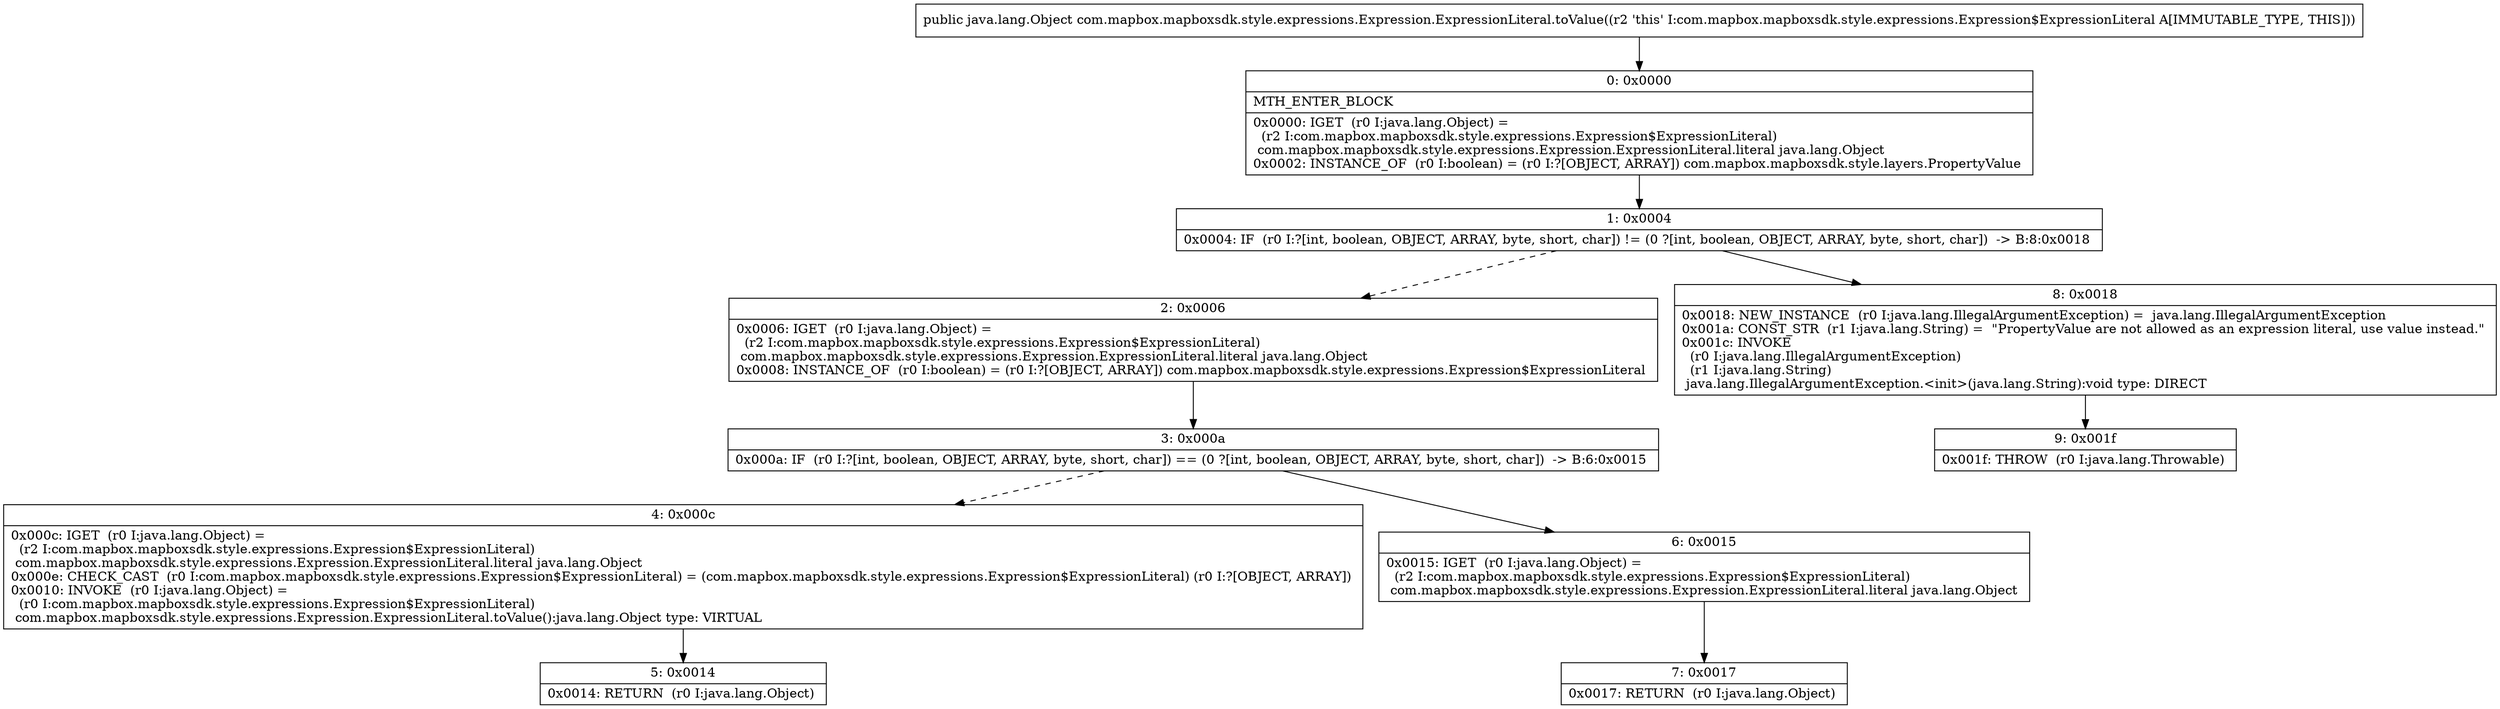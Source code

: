 digraph "CFG forcom.mapbox.mapboxsdk.style.expressions.Expression.ExpressionLiteral.toValue()Ljava\/lang\/Object;" {
Node_0 [shape=record,label="{0\:\ 0x0000|MTH_ENTER_BLOCK\l|0x0000: IGET  (r0 I:java.lang.Object) = \l  (r2 I:com.mapbox.mapboxsdk.style.expressions.Expression$ExpressionLiteral)\l com.mapbox.mapboxsdk.style.expressions.Expression.ExpressionLiteral.literal java.lang.Object \l0x0002: INSTANCE_OF  (r0 I:boolean) = (r0 I:?[OBJECT, ARRAY]) com.mapbox.mapboxsdk.style.layers.PropertyValue \l}"];
Node_1 [shape=record,label="{1\:\ 0x0004|0x0004: IF  (r0 I:?[int, boolean, OBJECT, ARRAY, byte, short, char]) != (0 ?[int, boolean, OBJECT, ARRAY, byte, short, char])  \-\> B:8:0x0018 \l}"];
Node_2 [shape=record,label="{2\:\ 0x0006|0x0006: IGET  (r0 I:java.lang.Object) = \l  (r2 I:com.mapbox.mapboxsdk.style.expressions.Expression$ExpressionLiteral)\l com.mapbox.mapboxsdk.style.expressions.Expression.ExpressionLiteral.literal java.lang.Object \l0x0008: INSTANCE_OF  (r0 I:boolean) = (r0 I:?[OBJECT, ARRAY]) com.mapbox.mapboxsdk.style.expressions.Expression$ExpressionLiteral \l}"];
Node_3 [shape=record,label="{3\:\ 0x000a|0x000a: IF  (r0 I:?[int, boolean, OBJECT, ARRAY, byte, short, char]) == (0 ?[int, boolean, OBJECT, ARRAY, byte, short, char])  \-\> B:6:0x0015 \l}"];
Node_4 [shape=record,label="{4\:\ 0x000c|0x000c: IGET  (r0 I:java.lang.Object) = \l  (r2 I:com.mapbox.mapboxsdk.style.expressions.Expression$ExpressionLiteral)\l com.mapbox.mapboxsdk.style.expressions.Expression.ExpressionLiteral.literal java.lang.Object \l0x000e: CHECK_CAST  (r0 I:com.mapbox.mapboxsdk.style.expressions.Expression$ExpressionLiteral) = (com.mapbox.mapboxsdk.style.expressions.Expression$ExpressionLiteral) (r0 I:?[OBJECT, ARRAY]) \l0x0010: INVOKE  (r0 I:java.lang.Object) = \l  (r0 I:com.mapbox.mapboxsdk.style.expressions.Expression$ExpressionLiteral)\l com.mapbox.mapboxsdk.style.expressions.Expression.ExpressionLiteral.toValue():java.lang.Object type: VIRTUAL \l}"];
Node_5 [shape=record,label="{5\:\ 0x0014|0x0014: RETURN  (r0 I:java.lang.Object) \l}"];
Node_6 [shape=record,label="{6\:\ 0x0015|0x0015: IGET  (r0 I:java.lang.Object) = \l  (r2 I:com.mapbox.mapboxsdk.style.expressions.Expression$ExpressionLiteral)\l com.mapbox.mapboxsdk.style.expressions.Expression.ExpressionLiteral.literal java.lang.Object \l}"];
Node_7 [shape=record,label="{7\:\ 0x0017|0x0017: RETURN  (r0 I:java.lang.Object) \l}"];
Node_8 [shape=record,label="{8\:\ 0x0018|0x0018: NEW_INSTANCE  (r0 I:java.lang.IllegalArgumentException) =  java.lang.IllegalArgumentException \l0x001a: CONST_STR  (r1 I:java.lang.String) =  \"PropertyValue are not allowed as an expression literal, use value instead.\" \l0x001c: INVOKE  \l  (r0 I:java.lang.IllegalArgumentException)\l  (r1 I:java.lang.String)\l java.lang.IllegalArgumentException.\<init\>(java.lang.String):void type: DIRECT \l}"];
Node_9 [shape=record,label="{9\:\ 0x001f|0x001f: THROW  (r0 I:java.lang.Throwable) \l}"];
MethodNode[shape=record,label="{public java.lang.Object com.mapbox.mapboxsdk.style.expressions.Expression.ExpressionLiteral.toValue((r2 'this' I:com.mapbox.mapboxsdk.style.expressions.Expression$ExpressionLiteral A[IMMUTABLE_TYPE, THIS])) }"];
MethodNode -> Node_0;
Node_0 -> Node_1;
Node_1 -> Node_2[style=dashed];
Node_1 -> Node_8;
Node_2 -> Node_3;
Node_3 -> Node_4[style=dashed];
Node_3 -> Node_6;
Node_4 -> Node_5;
Node_6 -> Node_7;
Node_8 -> Node_9;
}

